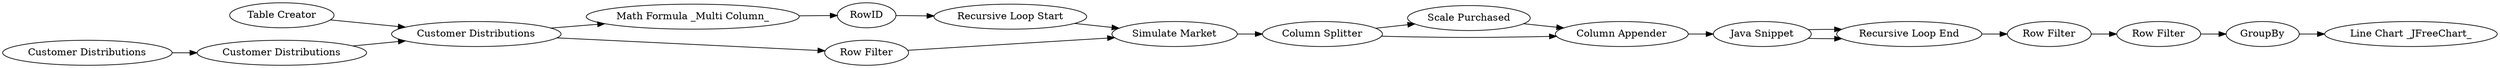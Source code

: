 digraph {
	1 [label="Table Creator"]
	2 [label="Customer Distributions"]
	3 [label="Customer Distributions"]
	4 [label="Customer Distributions"]
	5 [label="Math Formula _Multi Column_"]
	6 [label=RowID]
	7 [label="Recursive Loop Start"]
	8 [label="Simulate Market"]
	9 [label="Scale Purchased"]
	10 [label="Column Splitter"]
	12 [label="Java Snippet"]
	13 [label="Recursive Loop End"]
	18 [label="Row Filter"]
	21 [label=GroupBy]
	22 [label="Line Chart _JFreeChart_"]
	23 [label="Row Filter"]
	24 [label="Row Filter"]
	25 [label="Column Appender"]
	1 -> 2
	2 -> 5
	2 -> 24
	3 -> 4
	4 -> 2
	5 -> 6
	6 -> 7
	7 -> 8
	8 -> 10
	9 -> 25
	10 -> 9
	10 -> 25
	12 -> 13
	12 -> 13
	13 -> 18
	18 -> 23
	21 -> 22
	23 -> 21
	24 -> 8
	25 -> 12
	rankdir=LR
}
